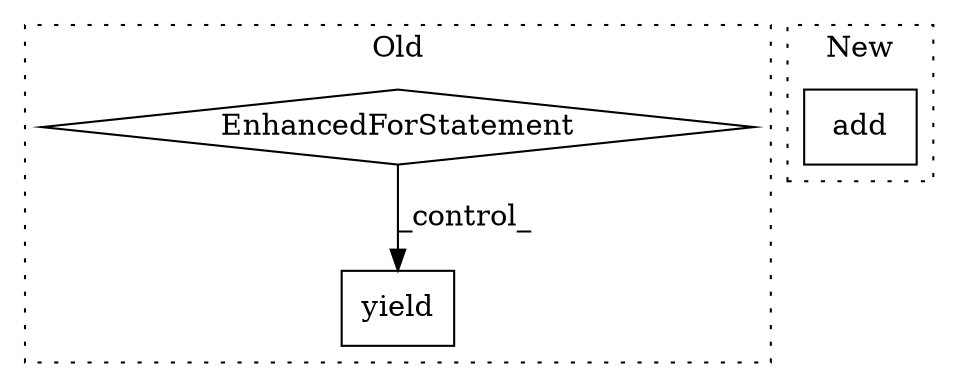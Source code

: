 digraph G {
subgraph cluster0 {
1 [label="yield" a="112" s="9671" l="7" shape="box"];
3 [label="EnhancedForStatement" a="70" s="9544,9661" l="53,2" shape="diamond"];
label = "Old";
style="dotted";
}
subgraph cluster1 {
2 [label="add" a="32" s="12265,12276" l="4,1" shape="box"];
label = "New";
style="dotted";
}
3 -> 1 [label="_control_"];
}